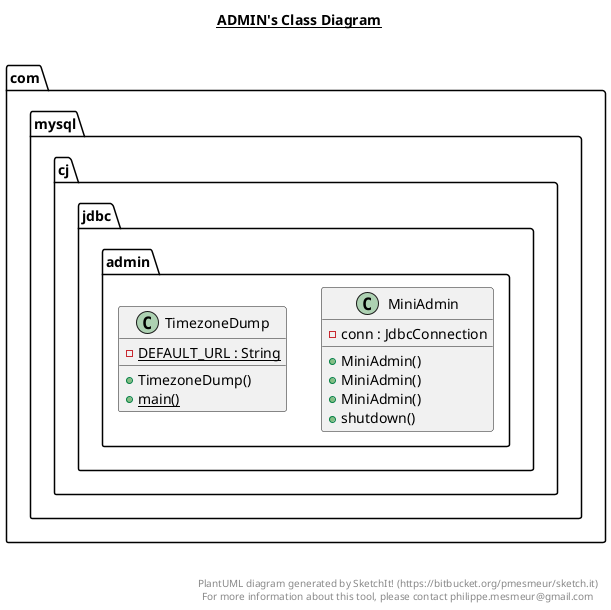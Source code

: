 @startuml

title __ADMIN's Class Diagram__\n

  namespace com.mysql.cj {
    namespace jdbc {
      namespace admin {
        class com.mysql.cj.jdbc.admin.MiniAdmin {
            - conn : JdbcConnection
            + MiniAdmin()
            + MiniAdmin()
            + MiniAdmin()
            + shutdown()
        }
      }
    }
  }
  

  namespace com.mysql.cj {
    namespace jdbc {
      namespace admin {
        class com.mysql.cj.jdbc.admin.TimezoneDump {
            {static} - DEFAULT_URL : String
            + TimezoneDump()
            {static} + main()
        }
      }
    }
  }
  



right footer


PlantUML diagram generated by SketchIt! (https://bitbucket.org/pmesmeur/sketch.it)
For more information about this tool, please contact philippe.mesmeur@gmail.com
endfooter

@enduml
